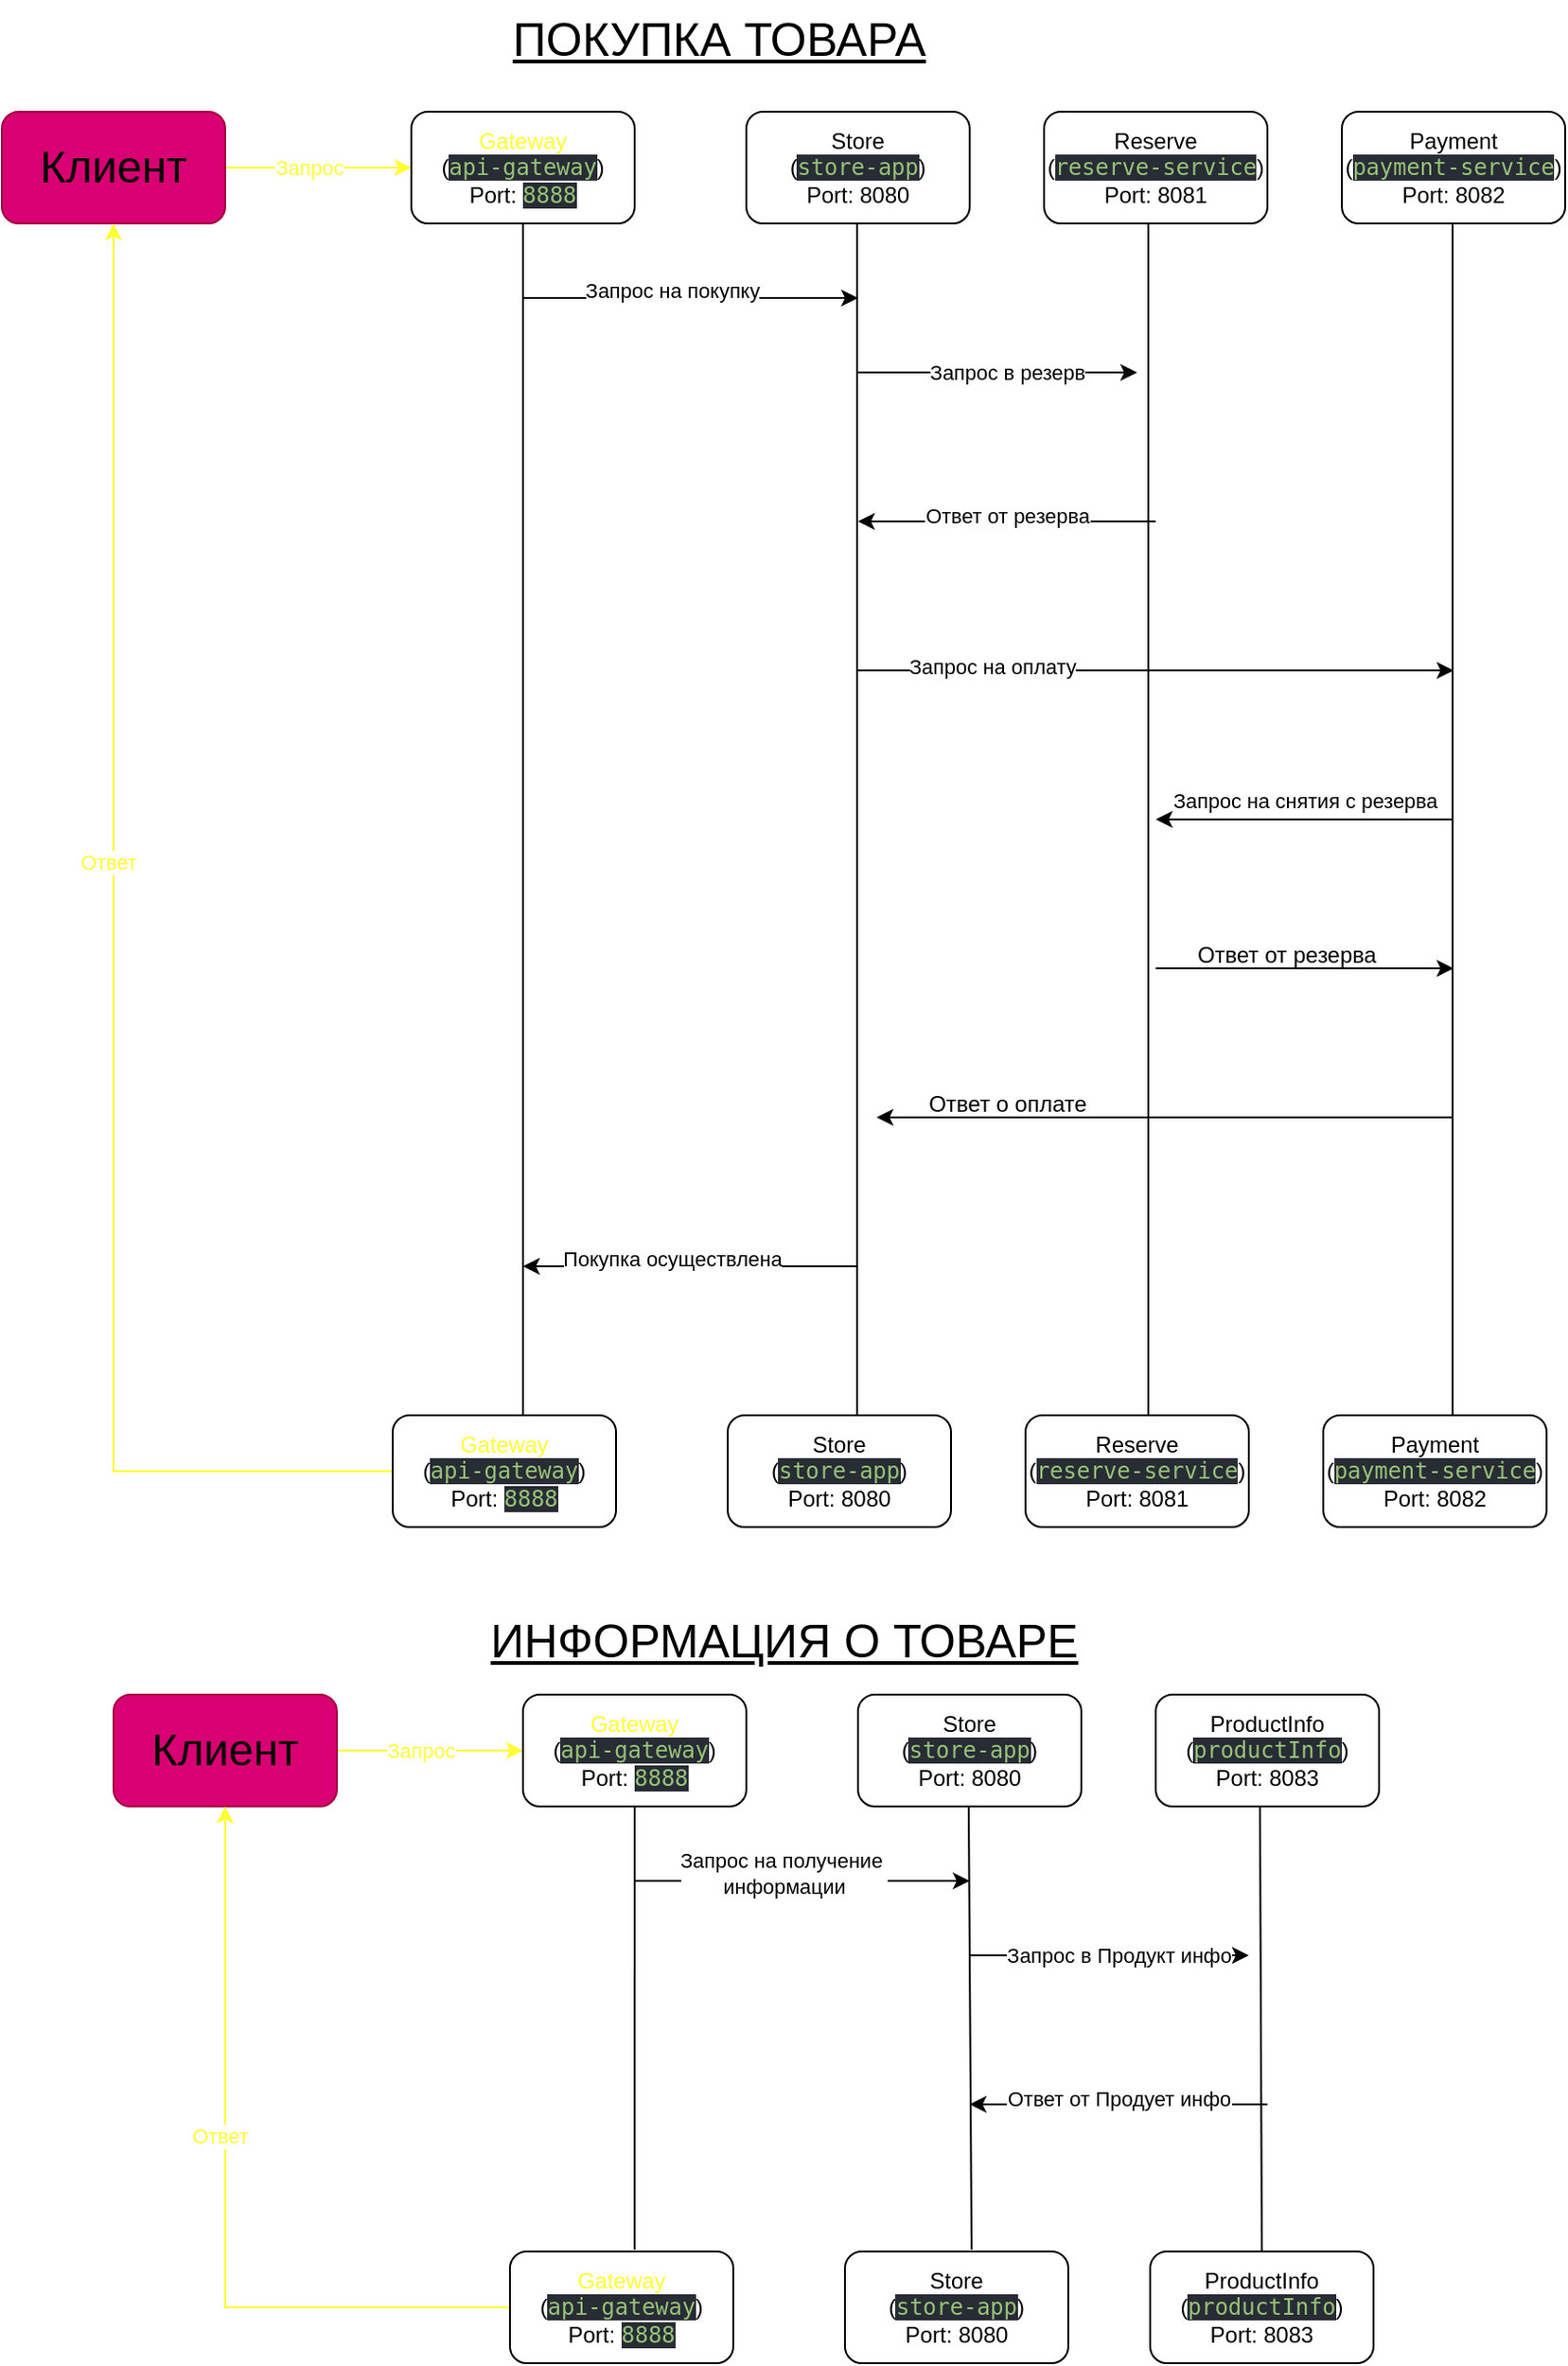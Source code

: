 <mxfile version="28.0.6">
  <diagram name="Страница — 1" id="-g72ww7ej4vFvOEoU4E5">
    <mxGraphModel dx="3080" dy="2028" grid="1" gridSize="10" guides="1" tooltips="1" connect="1" arrows="1" fold="1" page="1" pageScale="1" pageWidth="827" pageHeight="1169" math="0" shadow="0">
      <root>
        <mxCell id="0" />
        <mxCell id="1" parent="0" />
        <mxCell id="FcAwzuKd-nAGSgDcZmeC-8" style="edgeStyle=orthogonalEdgeStyle;rounded=0;orthogonalLoop=1;jettySize=auto;html=1;exitX=1;exitY=0.5;exitDx=0;exitDy=0;entryX=0;entryY=0.5;entryDx=0;entryDy=0;strokeColor=#FFFF33;" parent="1" source="FcAwzuKd-nAGSgDcZmeC-1" target="FcAwzuKd-nAGSgDcZmeC-2" edge="1">
          <mxGeometry relative="1" as="geometry" />
        </mxCell>
        <mxCell id="FcAwzuKd-nAGSgDcZmeC-49" value="&lt;font style=&quot;color: rgb(255, 255, 51);&quot;&gt;Запрос&lt;/font&gt;" style="edgeLabel;html=1;align=center;verticalAlign=middle;resizable=0;points=[];" parent="FcAwzuKd-nAGSgDcZmeC-8" vertex="1" connectable="0">
          <mxGeometry x="-0.114" relative="1" as="geometry">
            <mxPoint as="offset" />
          </mxGeometry>
        </mxCell>
        <mxCell id="FcAwzuKd-nAGSgDcZmeC-1" value="&lt;font style=&quot;font-size: 24px; color: rgb(0, 0, 0);&quot;&gt;Клиент&lt;/font&gt;" style="rounded=1;whiteSpace=wrap;html=1;fillColor=#d80073;fontColor=#ffffff;strokeColor=#A50040;" parent="1" vertex="1">
          <mxGeometry x="-1030" y="20" width="120" height="60" as="geometry" />
        </mxCell>
        <mxCell id="FcAwzuKd-nAGSgDcZmeC-2" value="&lt;font style=&quot;color: rgb(255, 255, 51);&quot;&gt;Gateway&lt;/font&gt;&lt;div&gt;(&lt;span style=&quot;color: rgb(152, 195, 121); font-family: &amp;quot;JetBrains Mono&amp;quot;, monospace; background-color: rgb(40, 44, 52);&quot;&gt;api-gateway&lt;/span&gt;&lt;span style=&quot;background-color: transparent; color: light-dark(rgb(0, 0, 0), rgb(255, 255, 255));&quot;&gt;)&lt;/span&gt;&lt;/div&gt;&lt;div&gt;&lt;span style=&quot;background-color: transparent; color: light-dark(rgb(0, 0, 0), rgb(255, 255, 255));&quot;&gt;Port:&amp;nbsp;&lt;/span&gt;&lt;span style=&quot;color: rgb(152, 195, 121); font-family: &amp;quot;JetBrains Mono&amp;quot;, monospace; background-color: rgb(40, 44, 52);&quot;&gt;8888&lt;/span&gt;&lt;/div&gt;" style="rounded=1;whiteSpace=wrap;html=1;" parent="1" vertex="1">
          <mxGeometry x="-810" y="20" width="120" height="60" as="geometry" />
        </mxCell>
        <mxCell id="FcAwzuKd-nAGSgDcZmeC-9" value="Payment&lt;div&gt;(&lt;span style=&quot;color: rgb(152, 195, 121); font-family: &amp;quot;JetBrains Mono&amp;quot;, monospace; background-color: rgb(40, 44, 52);&quot;&gt;payment-service&lt;/span&gt;&lt;span style=&quot;background-color: transparent; color: light-dark(rgb(0, 0, 0), rgb(255, 255, 255));&quot;&gt;)&lt;/span&gt;&lt;/div&gt;&lt;div&gt;&lt;span style=&quot;background-color: transparent; color: light-dark(rgb(0, 0, 0), rgb(255, 255, 255));&quot;&gt;Port: 8082&lt;/span&gt;&lt;/div&gt;" style="rounded=1;whiteSpace=wrap;html=1;" parent="1" vertex="1">
          <mxGeometry x="-310" y="20" width="120" height="60" as="geometry" />
        </mxCell>
        <mxCell id="FcAwzuKd-nAGSgDcZmeC-10" value="&lt;div&gt;Store&lt;/div&gt;&lt;div&gt;(&lt;span style=&quot;color: rgb(152, 195, 121); font-family: &amp;quot;JetBrains Mono&amp;quot;, monospace; background-color: rgb(40, 44, 52);&quot;&gt;store-app&lt;/span&gt;&lt;span style=&quot;background-color: transparent; color: light-dark(rgb(0, 0, 0), rgb(255, 255, 255));&quot;&gt;)&lt;/span&gt;&lt;/div&gt;&lt;div&gt;&lt;span style=&quot;background-color: transparent; color: light-dark(rgb(0, 0, 0), rgb(255, 255, 255));&quot;&gt;Port: 8080&lt;/span&gt;&lt;/div&gt;" style="rounded=1;whiteSpace=wrap;html=1;" parent="1" vertex="1">
          <mxGeometry x="-630" y="20" width="120" height="60" as="geometry" />
        </mxCell>
        <mxCell id="FcAwzuKd-nAGSgDcZmeC-11" value="Reserve&lt;div&gt;(&lt;span style=&quot;color: rgb(152, 195, 121); font-family: &amp;quot;JetBrains Mono&amp;quot;, monospace; background-color: rgb(40, 44, 52);&quot;&gt;reserve-service&lt;/span&gt;&lt;span style=&quot;background-color: transparent; color: light-dark(rgb(0, 0, 0), rgb(255, 255, 255));&quot;&gt;)&lt;/span&gt;&lt;/div&gt;&lt;div&gt;&lt;span style=&quot;background-color: transparent; color: light-dark(rgb(0, 0, 0), rgb(255, 255, 255));&quot;&gt;Port: 8081&lt;/span&gt;&lt;/div&gt;" style="rounded=1;whiteSpace=wrap;html=1;" parent="1" vertex="1">
          <mxGeometry x="-470" y="20" width="120" height="60" as="geometry" />
        </mxCell>
        <mxCell id="FcAwzuKd-nAGSgDcZmeC-52" value="" style="endArrow=none;html=1;rounded=0;entryX=0.5;entryY=1;entryDx=0;entryDy=0;" parent="1" target="FcAwzuKd-nAGSgDcZmeC-2" edge="1">
          <mxGeometry width="50" height="50" relative="1" as="geometry">
            <mxPoint x="-750" y="720" as="sourcePoint" />
            <mxPoint x="-130" y="300" as="targetPoint" />
          </mxGeometry>
        </mxCell>
        <mxCell id="FcAwzuKd-nAGSgDcZmeC-53" value="" style="endArrow=none;html=1;rounded=0;entryX=0.5;entryY=1;entryDx=0;entryDy=0;" parent="1" edge="1">
          <mxGeometry width="50" height="50" relative="1" as="geometry">
            <mxPoint x="-570.5" y="720" as="sourcePoint" />
            <mxPoint x="-570.5" y="80" as="targetPoint" />
          </mxGeometry>
        </mxCell>
        <mxCell id="FcAwzuKd-nAGSgDcZmeC-54" value="" style="endArrow=none;html=1;rounded=0;entryX=0.5;entryY=1;entryDx=0;entryDy=0;" parent="1" edge="1">
          <mxGeometry width="50" height="50" relative="1" as="geometry">
            <mxPoint x="-414" y="720" as="sourcePoint" />
            <mxPoint x="-414" y="80" as="targetPoint" />
          </mxGeometry>
        </mxCell>
        <mxCell id="FcAwzuKd-nAGSgDcZmeC-55" value="" style="endArrow=none;html=1;rounded=0;entryX=0.5;entryY=1;entryDx=0;entryDy=0;" parent="1" edge="1">
          <mxGeometry width="50" height="50" relative="1" as="geometry">
            <mxPoint x="-250.5" y="720" as="sourcePoint" />
            <mxPoint x="-250.5" y="80" as="targetPoint" />
          </mxGeometry>
        </mxCell>
        <mxCell id="FcAwzuKd-nAGSgDcZmeC-56" value="" style="endArrow=classic;html=1;rounded=0;" parent="1" edge="1">
          <mxGeometry width="50" height="50" relative="1" as="geometry">
            <mxPoint x="-570" y="160" as="sourcePoint" />
            <mxPoint x="-420" y="160" as="targetPoint" />
          </mxGeometry>
        </mxCell>
        <mxCell id="FcAwzuKd-nAGSgDcZmeC-71" value="Запрос в резерв" style="edgeLabel;html=1;align=center;verticalAlign=middle;resizable=0;points=[];" parent="FcAwzuKd-nAGSgDcZmeC-56" vertex="1" connectable="0">
          <mxGeometry x="0.067" relative="1" as="geometry">
            <mxPoint as="offset" />
          </mxGeometry>
        </mxCell>
        <mxCell id="FcAwzuKd-nAGSgDcZmeC-57" value="" style="endArrow=classic;html=1;rounded=0;" parent="1" edge="1">
          <mxGeometry width="50" height="50" relative="1" as="geometry">
            <mxPoint x="-410" y="240" as="sourcePoint" />
            <mxPoint x="-570" y="240" as="targetPoint" />
          </mxGeometry>
        </mxCell>
        <mxCell id="FcAwzuKd-nAGSgDcZmeC-72" value="Ответ от резерва" style="edgeLabel;html=1;align=center;verticalAlign=middle;resizable=0;points=[];" parent="FcAwzuKd-nAGSgDcZmeC-57" vertex="1" connectable="0">
          <mxGeometry x="0.125" y="-3" relative="1" as="geometry">
            <mxPoint x="10" as="offset" />
          </mxGeometry>
        </mxCell>
        <mxCell id="FcAwzuKd-nAGSgDcZmeC-58" value="" style="endArrow=classic;html=1;rounded=0;" parent="1" edge="1">
          <mxGeometry width="50" height="50" relative="1" as="geometry">
            <mxPoint x="-570" y="320" as="sourcePoint" />
            <mxPoint x="-250" y="320" as="targetPoint" />
          </mxGeometry>
        </mxCell>
        <mxCell id="FcAwzuKd-nAGSgDcZmeC-73" value="Запрос на оплату" style="edgeLabel;html=1;align=center;verticalAlign=middle;resizable=0;points=[];" parent="FcAwzuKd-nAGSgDcZmeC-58" vertex="1" connectable="0">
          <mxGeometry x="-0.55" y="2" relative="1" as="geometry">
            <mxPoint as="offset" />
          </mxGeometry>
        </mxCell>
        <mxCell id="FcAwzuKd-nAGSgDcZmeC-59" value="" style="endArrow=classic;html=1;rounded=0;" parent="1" edge="1">
          <mxGeometry width="50" height="50" relative="1" as="geometry">
            <mxPoint x="-250" y="400" as="sourcePoint" />
            <mxPoint x="-410" y="400" as="targetPoint" />
          </mxGeometry>
        </mxCell>
        <mxCell id="FcAwzuKd-nAGSgDcZmeC-74" value="Запрос на снятия с резерва" style="edgeLabel;html=1;align=center;verticalAlign=middle;resizable=0;points=[];" parent="FcAwzuKd-nAGSgDcZmeC-59" vertex="1" connectable="0">
          <mxGeometry x="0.1" y="-2" relative="1" as="geometry">
            <mxPoint x="8" y="-8" as="offset" />
          </mxGeometry>
        </mxCell>
        <mxCell id="FcAwzuKd-nAGSgDcZmeC-60" value="" style="endArrow=classic;html=1;rounded=0;" parent="1" edge="1">
          <mxGeometry width="50" height="50" relative="1" as="geometry">
            <mxPoint x="-410" y="480" as="sourcePoint" />
            <mxPoint x="-250" y="480" as="targetPoint" />
          </mxGeometry>
        </mxCell>
        <mxCell id="FcAwzuKd-nAGSgDcZmeC-61" value="" style="endArrow=classic;html=1;rounded=0;" parent="1" edge="1">
          <mxGeometry width="50" height="50" relative="1" as="geometry">
            <mxPoint x="-250" y="560" as="sourcePoint" />
            <mxPoint x="-560" y="560" as="targetPoint" />
          </mxGeometry>
        </mxCell>
        <mxCell id="FcAwzuKd-nAGSgDcZmeC-62" value="" style="endArrow=classic;html=1;rounded=0;" parent="1" edge="1">
          <mxGeometry width="50" height="50" relative="1" as="geometry">
            <mxPoint x="-570" y="640" as="sourcePoint" />
            <mxPoint x="-750" y="640" as="targetPoint" />
          </mxGeometry>
        </mxCell>
        <mxCell id="FcAwzuKd-nAGSgDcZmeC-77" value="Покупка осуществлена" style="edgeLabel;html=1;align=center;verticalAlign=middle;resizable=0;points=[];" parent="FcAwzuKd-nAGSgDcZmeC-62" vertex="1" connectable="0">
          <mxGeometry x="0.111" y="-4" relative="1" as="geometry">
            <mxPoint as="offset" />
          </mxGeometry>
        </mxCell>
        <mxCell id="FcAwzuKd-nAGSgDcZmeC-63" value="" style="endArrow=classic;html=1;rounded=0;" parent="1" edge="1">
          <mxGeometry width="50" height="50" relative="1" as="geometry">
            <mxPoint x="-750" y="120" as="sourcePoint" />
            <mxPoint x="-570" y="120" as="targetPoint" />
          </mxGeometry>
        </mxCell>
        <mxCell id="FcAwzuKd-nAGSgDcZmeC-68" value="Запрос на покупку" style="edgeLabel;html=1;align=center;verticalAlign=middle;resizable=0;points=[];" parent="FcAwzuKd-nAGSgDcZmeC-63" vertex="1" connectable="0">
          <mxGeometry x="-0.3" y="4" relative="1" as="geometry">
            <mxPoint x="17" as="offset" />
          </mxGeometry>
        </mxCell>
        <mxCell id="FcAwzuKd-nAGSgDcZmeC-78" style="edgeStyle=orthogonalEdgeStyle;rounded=0;orthogonalLoop=1;jettySize=auto;html=1;entryX=0.5;entryY=1;entryDx=0;entryDy=0;strokeColor=#FFFF33;" parent="1" source="FcAwzuKd-nAGSgDcZmeC-64" target="FcAwzuKd-nAGSgDcZmeC-1" edge="1">
          <mxGeometry relative="1" as="geometry" />
        </mxCell>
        <mxCell id="FcAwzuKd-nAGSgDcZmeC-79" value="Ответ" style="edgeLabel;html=1;align=center;verticalAlign=middle;resizable=0;points=[];fontColor=#FFFF33;" parent="FcAwzuKd-nAGSgDcZmeC-78" vertex="1" connectable="0">
          <mxGeometry x="0.163" y="3" relative="1" as="geometry">
            <mxPoint as="offset" />
          </mxGeometry>
        </mxCell>
        <mxCell id="FcAwzuKd-nAGSgDcZmeC-64" value="&lt;font style=&quot;color: rgb(255, 255, 51);&quot;&gt;Gateway&lt;/font&gt;&lt;div&gt;(&lt;span style=&quot;color: rgb(152, 195, 121); font-family: &amp;quot;JetBrains Mono&amp;quot;, monospace; background-color: rgb(40, 44, 52);&quot;&gt;api-gateway&lt;/span&gt;&lt;span style=&quot;background-color: transparent; color: light-dark(rgb(0, 0, 0), rgb(255, 255, 255));&quot;&gt;)&lt;/span&gt;&lt;/div&gt;&lt;div&gt;&lt;span style=&quot;background-color: transparent; color: light-dark(rgb(0, 0, 0), rgb(255, 255, 255));&quot;&gt;Port:&amp;nbsp;&lt;/span&gt;&lt;span style=&quot;color: rgb(152, 195, 121); font-family: &amp;quot;JetBrains Mono&amp;quot;, monospace; background-color: rgb(40, 44, 52);&quot;&gt;8888&lt;/span&gt;&lt;/div&gt;" style="rounded=1;whiteSpace=wrap;html=1;" parent="1" vertex="1">
          <mxGeometry x="-820" y="720" width="120" height="60" as="geometry" />
        </mxCell>
        <mxCell id="FcAwzuKd-nAGSgDcZmeC-65" value="Payment&lt;div&gt;(&lt;span style=&quot;color: rgb(152, 195, 121); font-family: &amp;quot;JetBrains Mono&amp;quot;, monospace; background-color: rgb(40, 44, 52);&quot;&gt;payment-service&lt;/span&gt;&lt;span style=&quot;background-color: transparent; color: light-dark(rgb(0, 0, 0), rgb(255, 255, 255));&quot;&gt;)&lt;/span&gt;&lt;/div&gt;&lt;div&gt;&lt;span style=&quot;background-color: transparent; color: light-dark(rgb(0, 0, 0), rgb(255, 255, 255));&quot;&gt;Port: 8082&lt;/span&gt;&lt;/div&gt;" style="rounded=1;whiteSpace=wrap;html=1;" parent="1" vertex="1">
          <mxGeometry x="-320" y="720" width="120" height="60" as="geometry" />
        </mxCell>
        <mxCell id="FcAwzuKd-nAGSgDcZmeC-66" value="&lt;div&gt;Store&lt;/div&gt;&lt;div&gt;(&lt;span style=&quot;color: rgb(152, 195, 121); font-family: &amp;quot;JetBrains Mono&amp;quot;, monospace; background-color: rgb(40, 44, 52);&quot;&gt;store-app&lt;/span&gt;&lt;span style=&quot;background-color: transparent; color: light-dark(rgb(0, 0, 0), rgb(255, 255, 255));&quot;&gt;)&lt;/span&gt;&lt;/div&gt;&lt;div&gt;&lt;span style=&quot;background-color: transparent; color: light-dark(rgb(0, 0, 0), rgb(255, 255, 255));&quot;&gt;Port: 8080&lt;/span&gt;&lt;/div&gt;" style="rounded=1;whiteSpace=wrap;html=1;" parent="1" vertex="1">
          <mxGeometry x="-640" y="720" width="120" height="60" as="geometry" />
        </mxCell>
        <mxCell id="FcAwzuKd-nAGSgDcZmeC-67" value="Reserve&lt;div&gt;(&lt;span style=&quot;color: rgb(152, 195, 121); font-family: &amp;quot;JetBrains Mono&amp;quot;, monospace; background-color: rgb(40, 44, 52);&quot;&gt;reserve-service&lt;/span&gt;&lt;span style=&quot;background-color: transparent; color: light-dark(rgb(0, 0, 0), rgb(255, 255, 255));&quot;&gt;)&lt;/span&gt;&lt;/div&gt;&lt;div&gt;&lt;span style=&quot;background-color: transparent; color: light-dark(rgb(0, 0, 0), rgb(255, 255, 255));&quot;&gt;Port: 8081&lt;/span&gt;&lt;/div&gt;" style="rounded=1;whiteSpace=wrap;html=1;" parent="1" vertex="1">
          <mxGeometry x="-480" y="720" width="120" height="60" as="geometry" />
        </mxCell>
        <mxCell id="FcAwzuKd-nAGSgDcZmeC-75" value="Ответ от резерва" style="text;html=1;align=center;verticalAlign=middle;resizable=0;points=[];autosize=1;strokeColor=none;fillColor=none;" parent="1" vertex="1">
          <mxGeometry x="-400" y="458" width="120" height="30" as="geometry" />
        </mxCell>
        <mxCell id="FcAwzuKd-nAGSgDcZmeC-76" value="Ответ о оплате" style="text;html=1;align=center;verticalAlign=middle;resizable=0;points=[];autosize=1;strokeColor=none;fillColor=none;" parent="1" vertex="1">
          <mxGeometry x="-545" y="538" width="110" height="30" as="geometry" />
        </mxCell>
        <mxCell id="HvMUmCZINtMhqltUiVPx-1" style="edgeStyle=orthogonalEdgeStyle;rounded=0;orthogonalLoop=1;jettySize=auto;html=1;exitX=1;exitY=0.5;exitDx=0;exitDy=0;entryX=0;entryY=0.5;entryDx=0;entryDy=0;strokeColor=#FFFF33;" edge="1" parent="1" source="HvMUmCZINtMhqltUiVPx-3" target="HvMUmCZINtMhqltUiVPx-4">
          <mxGeometry relative="1" as="geometry" />
        </mxCell>
        <mxCell id="HvMUmCZINtMhqltUiVPx-2" value="&lt;font style=&quot;color: rgb(255, 255, 51);&quot;&gt;Запрос&lt;/font&gt;" style="edgeLabel;html=1;align=center;verticalAlign=middle;resizable=0;points=[];" vertex="1" connectable="0" parent="HvMUmCZINtMhqltUiVPx-1">
          <mxGeometry x="-0.114" relative="1" as="geometry">
            <mxPoint as="offset" />
          </mxGeometry>
        </mxCell>
        <mxCell id="HvMUmCZINtMhqltUiVPx-3" value="&lt;font style=&quot;font-size: 24px; color: rgb(0, 0, 0);&quot;&gt;Клиент&lt;/font&gt;" style="rounded=1;whiteSpace=wrap;html=1;fillColor=#d80073;fontColor=#ffffff;strokeColor=#A50040;" vertex="1" parent="1">
          <mxGeometry x="-970" y="870" width="120" height="60" as="geometry" />
        </mxCell>
        <mxCell id="HvMUmCZINtMhqltUiVPx-4" value="&lt;font style=&quot;color: rgb(255, 255, 51);&quot;&gt;Gateway&lt;/font&gt;&lt;div&gt;(&lt;span style=&quot;color: rgb(152, 195, 121); font-family: &amp;quot;JetBrains Mono&amp;quot;, monospace; background-color: rgb(40, 44, 52);&quot;&gt;api-gateway&lt;/span&gt;&lt;span style=&quot;background-color: transparent; color: light-dark(rgb(0, 0, 0), rgb(255, 255, 255));&quot;&gt;)&lt;/span&gt;&lt;/div&gt;&lt;div&gt;&lt;span style=&quot;background-color: transparent; color: light-dark(rgb(0, 0, 0), rgb(255, 255, 255));&quot;&gt;Port:&amp;nbsp;&lt;/span&gt;&lt;span style=&quot;color: rgb(152, 195, 121); font-family: &amp;quot;JetBrains Mono&amp;quot;, monospace; background-color: rgb(40, 44, 52);&quot;&gt;8888&lt;/span&gt;&lt;/div&gt;" style="rounded=1;whiteSpace=wrap;html=1;" vertex="1" parent="1">
          <mxGeometry x="-750" y="870" width="120" height="60" as="geometry" />
        </mxCell>
        <mxCell id="HvMUmCZINtMhqltUiVPx-5" value="&lt;div&gt;Store&lt;/div&gt;&lt;div&gt;(&lt;span style=&quot;color: rgb(152, 195, 121); font-family: &amp;quot;JetBrains Mono&amp;quot;, monospace; background-color: rgb(40, 44, 52);&quot;&gt;store-app&lt;/span&gt;&lt;span style=&quot;background-color: transparent; color: light-dark(rgb(0, 0, 0), rgb(255, 255, 255));&quot;&gt;)&lt;/span&gt;&lt;/div&gt;&lt;div&gt;&lt;span style=&quot;background-color: transparent; color: light-dark(rgb(0, 0, 0), rgb(255, 255, 255));&quot;&gt;Port: 8080&lt;/span&gt;&lt;/div&gt;" style="rounded=1;whiteSpace=wrap;html=1;" vertex="1" parent="1">
          <mxGeometry x="-570" y="870" width="120" height="60" as="geometry" />
        </mxCell>
        <mxCell id="HvMUmCZINtMhqltUiVPx-6" value="ProductInfo&lt;br&gt;&lt;div&gt;(&lt;span style=&quot;color: rgb(152, 195, 121); font-family: &amp;quot;JetBrains Mono&amp;quot;, monospace; background-color: rgb(40, 44, 52);&quot;&gt;productInfo&lt;/span&gt;&lt;span style=&quot;background-color: transparent; color: light-dark(rgb(0, 0, 0), rgb(255, 255, 255));&quot;&gt;)&lt;/span&gt;&lt;/div&gt;&lt;div&gt;&lt;span style=&quot;background-color: transparent; color: light-dark(rgb(0, 0, 0), rgb(255, 255, 255));&quot;&gt;Port: 8083&lt;/span&gt;&lt;/div&gt;" style="rounded=1;whiteSpace=wrap;html=1;" vertex="1" parent="1">
          <mxGeometry x="-410" y="870" width="120" height="60" as="geometry" />
        </mxCell>
        <mxCell id="HvMUmCZINtMhqltUiVPx-7" value="" style="endArrow=none;html=1;rounded=0;entryX=0.5;entryY=1;entryDx=0;entryDy=0;exitX=0.558;exitY=-0.017;exitDx=0;exitDy=0;exitPerimeter=0;" edge="1" parent="1" target="HvMUmCZINtMhqltUiVPx-4" source="HvMUmCZINtMhqltUiVPx-21">
          <mxGeometry width="50" height="50" relative="1" as="geometry">
            <mxPoint x="-690" y="1570" as="sourcePoint" />
            <mxPoint x="-70" y="1150" as="targetPoint" />
          </mxGeometry>
        </mxCell>
        <mxCell id="HvMUmCZINtMhqltUiVPx-8" value="" style="endArrow=none;html=1;rounded=0;entryX=0.5;entryY=1;entryDx=0;entryDy=0;exitX=0.567;exitY=-0.017;exitDx=0;exitDy=0;exitPerimeter=0;" edge="1" parent="1" source="HvMUmCZINtMhqltUiVPx-22">
          <mxGeometry width="50" height="50" relative="1" as="geometry">
            <mxPoint x="-510" y="1570" as="sourcePoint" />
            <mxPoint x="-510.5" y="930" as="targetPoint" />
          </mxGeometry>
        </mxCell>
        <mxCell id="HvMUmCZINtMhqltUiVPx-9" value="" style="endArrow=none;html=1;rounded=0;entryX=0.5;entryY=1;entryDx=0;entryDy=0;exitX=0.5;exitY=0;exitDx=0;exitDy=0;" edge="1" parent="1" source="HvMUmCZINtMhqltUiVPx-29">
          <mxGeometry width="50" height="50" relative="1" as="geometry">
            <mxPoint x="-354" y="1570" as="sourcePoint" />
            <mxPoint x="-354" y="930" as="targetPoint" />
          </mxGeometry>
        </mxCell>
        <mxCell id="HvMUmCZINtMhqltUiVPx-10" value="" style="endArrow=classic;html=1;rounded=0;" edge="1" parent="1">
          <mxGeometry width="50" height="50" relative="1" as="geometry">
            <mxPoint x="-510" y="1010" as="sourcePoint" />
            <mxPoint x="-360" y="1010" as="targetPoint" />
          </mxGeometry>
        </mxCell>
        <mxCell id="HvMUmCZINtMhqltUiVPx-11" value="Запрос в Продукт инфо" style="edgeLabel;html=1;align=center;verticalAlign=middle;resizable=0;points=[];" vertex="1" connectable="0" parent="HvMUmCZINtMhqltUiVPx-10">
          <mxGeometry x="0.067" relative="1" as="geometry">
            <mxPoint as="offset" />
          </mxGeometry>
        </mxCell>
        <mxCell id="HvMUmCZINtMhqltUiVPx-12" value="" style="endArrow=classic;html=1;rounded=0;" edge="1" parent="1">
          <mxGeometry width="50" height="50" relative="1" as="geometry">
            <mxPoint x="-350" y="1090" as="sourcePoint" />
            <mxPoint x="-510" y="1090" as="targetPoint" />
          </mxGeometry>
        </mxCell>
        <mxCell id="HvMUmCZINtMhqltUiVPx-13" value="Ответ от Продует инфо" style="edgeLabel;html=1;align=center;verticalAlign=middle;resizable=0;points=[];" vertex="1" connectable="0" parent="HvMUmCZINtMhqltUiVPx-12">
          <mxGeometry x="0.125" y="-3" relative="1" as="geometry">
            <mxPoint x="10" as="offset" />
          </mxGeometry>
        </mxCell>
        <mxCell id="HvMUmCZINtMhqltUiVPx-17" value="" style="endArrow=classic;html=1;rounded=0;" edge="1" parent="1">
          <mxGeometry width="50" height="50" relative="1" as="geometry">
            <mxPoint x="-690" y="970" as="sourcePoint" />
            <mxPoint x="-510" y="970" as="targetPoint" />
          </mxGeometry>
        </mxCell>
        <mxCell id="HvMUmCZINtMhqltUiVPx-18" value="Запрос на получение&amp;nbsp;&lt;div&gt;информации&lt;/div&gt;" style="edgeLabel;html=1;align=center;verticalAlign=middle;resizable=0;points=[];" vertex="1" connectable="0" parent="HvMUmCZINtMhqltUiVPx-17">
          <mxGeometry x="-0.3" y="4" relative="1" as="geometry">
            <mxPoint x="17" as="offset" />
          </mxGeometry>
        </mxCell>
        <mxCell id="HvMUmCZINtMhqltUiVPx-19" style="edgeStyle=orthogonalEdgeStyle;rounded=0;orthogonalLoop=1;jettySize=auto;html=1;entryX=0.5;entryY=1;entryDx=0;entryDy=0;strokeColor=#FFFF33;" edge="1" parent="1" source="HvMUmCZINtMhqltUiVPx-21" target="HvMUmCZINtMhqltUiVPx-3">
          <mxGeometry relative="1" as="geometry" />
        </mxCell>
        <mxCell id="HvMUmCZINtMhqltUiVPx-20" value="Ответ" style="edgeLabel;html=1;align=center;verticalAlign=middle;resizable=0;points=[];fontColor=#FFFF33;" vertex="1" connectable="0" parent="HvMUmCZINtMhqltUiVPx-19">
          <mxGeometry x="0.163" y="3" relative="1" as="geometry">
            <mxPoint as="offset" />
          </mxGeometry>
        </mxCell>
        <mxCell id="HvMUmCZINtMhqltUiVPx-21" value="&lt;font style=&quot;color: rgb(255, 255, 51);&quot;&gt;Gateway&lt;/font&gt;&lt;div&gt;(&lt;span style=&quot;color: rgb(152, 195, 121); font-family: &amp;quot;JetBrains Mono&amp;quot;, monospace; background-color: rgb(40, 44, 52);&quot;&gt;api-gateway&lt;/span&gt;&lt;span style=&quot;background-color: transparent; color: light-dark(rgb(0, 0, 0), rgb(255, 255, 255));&quot;&gt;)&lt;/span&gt;&lt;/div&gt;&lt;div&gt;&lt;span style=&quot;background-color: transparent; color: light-dark(rgb(0, 0, 0), rgb(255, 255, 255));&quot;&gt;Port:&amp;nbsp;&lt;/span&gt;&lt;span style=&quot;color: rgb(152, 195, 121); font-family: &amp;quot;JetBrains Mono&amp;quot;, monospace; background-color: rgb(40, 44, 52);&quot;&gt;8888&lt;/span&gt;&lt;/div&gt;" style="rounded=1;whiteSpace=wrap;html=1;" vertex="1" parent="1">
          <mxGeometry x="-757" y="1169" width="120" height="60" as="geometry" />
        </mxCell>
        <mxCell id="HvMUmCZINtMhqltUiVPx-22" value="&lt;div&gt;Store&lt;/div&gt;&lt;div&gt;(&lt;span style=&quot;color: rgb(152, 195, 121); font-family: &amp;quot;JetBrains Mono&amp;quot;, monospace; background-color: rgb(40, 44, 52);&quot;&gt;store-app&lt;/span&gt;&lt;span style=&quot;background-color: transparent; color: light-dark(rgb(0, 0, 0), rgb(255, 255, 255));&quot;&gt;)&lt;/span&gt;&lt;/div&gt;&lt;div&gt;&lt;span style=&quot;background-color: transparent; color: light-dark(rgb(0, 0, 0), rgb(255, 255, 255));&quot;&gt;Port: 8080&lt;/span&gt;&lt;/div&gt;" style="rounded=1;whiteSpace=wrap;html=1;" vertex="1" parent="1">
          <mxGeometry x="-577" y="1169" width="120" height="60" as="geometry" />
        </mxCell>
        <mxCell id="HvMUmCZINtMhqltUiVPx-25" value="ПОКУПКА ТОВАРА" style="text;html=1;align=center;verticalAlign=middle;resizable=0;points=[];autosize=1;strokeColor=none;fillColor=none;fontFamily=Helvetica;fontSize=25;fontStyle=4" vertex="1" parent="1">
          <mxGeometry x="-770" y="-40" width="250" height="40" as="geometry" />
        </mxCell>
        <mxCell id="HvMUmCZINtMhqltUiVPx-26" value="ИНФОРМАЦИЯ О ТОВАРЕ" style="text;html=1;align=center;verticalAlign=middle;resizable=0;points=[];autosize=1;strokeColor=none;fillColor=none;fontFamily=Helvetica;fontSize=25;fontStyle=4" vertex="1" parent="1">
          <mxGeometry x="-780" y="820" width="340" height="40" as="geometry" />
        </mxCell>
        <mxCell id="HvMUmCZINtMhqltUiVPx-29" value="ProductInfo&lt;br&gt;&lt;div&gt;(&lt;span style=&quot;color: rgb(152, 195, 121); font-family: &amp;quot;JetBrains Mono&amp;quot;, monospace; background-color: rgb(40, 44, 52);&quot;&gt;productInfo&lt;/span&gt;&lt;span style=&quot;background-color: transparent; color: light-dark(rgb(0, 0, 0), rgb(255, 255, 255));&quot;&gt;)&lt;/span&gt;&lt;/div&gt;&lt;div&gt;&lt;span style=&quot;background-color: transparent; color: light-dark(rgb(0, 0, 0), rgb(255, 255, 255));&quot;&gt;Port: 8083&lt;/span&gt;&lt;/div&gt;" style="rounded=1;whiteSpace=wrap;html=1;" vertex="1" parent="1">
          <mxGeometry x="-413" y="1169" width="120" height="60" as="geometry" />
        </mxCell>
      </root>
    </mxGraphModel>
  </diagram>
</mxfile>
